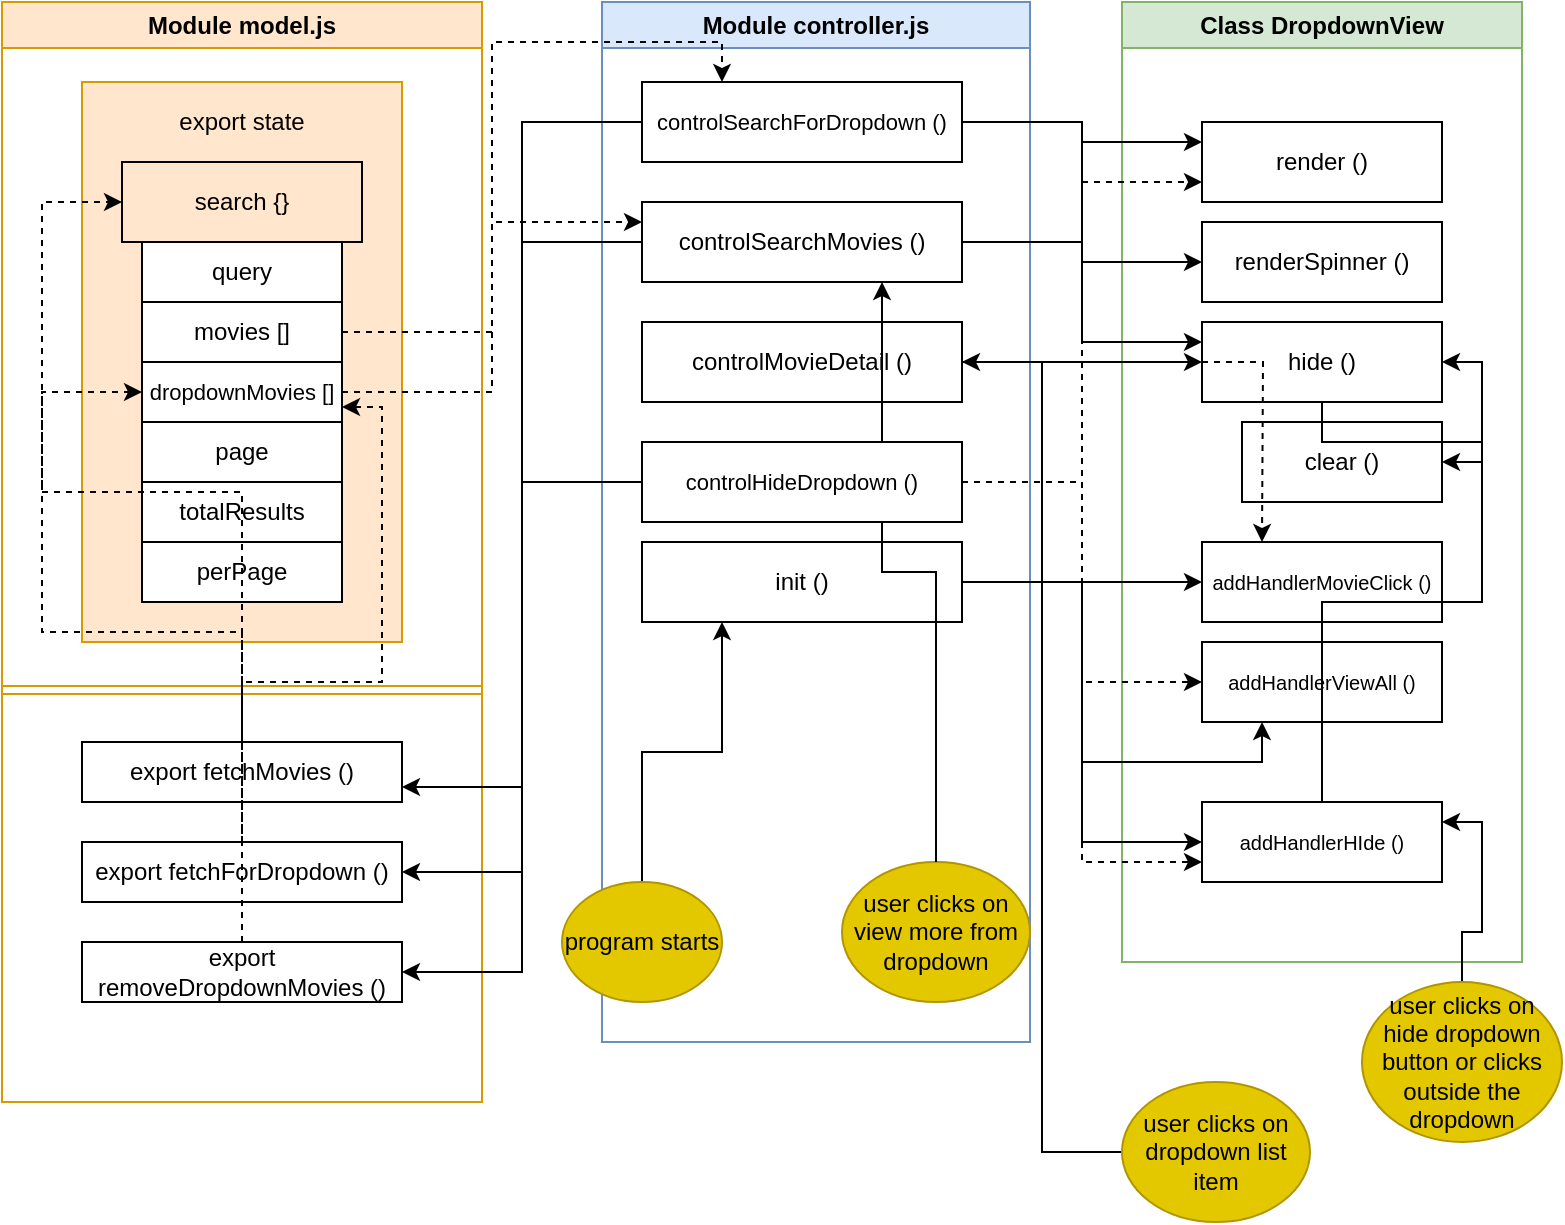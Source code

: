 <mxfile version="24.5.5" type="device">
  <diagram id="C5RBs43oDa-KdzZeNtuy" name="Page-1">
    <mxGraphModel dx="1386" dy="785" grid="1" gridSize="10" guides="1" tooltips="1" connect="1" arrows="1" fold="1" page="1" pageScale="1" pageWidth="827" pageHeight="1169" math="0" shadow="0">
      <root>
        <mxCell id="WIyWlLk6GJQsqaUBKTNV-0" />
        <mxCell id="WIyWlLk6GJQsqaUBKTNV-1" parent="WIyWlLk6GJQsqaUBKTNV-0" />
        <mxCell id="j2wF1yEvobAlZqIHey2o-0" value="Module model.js" style="swimlane;whiteSpace=wrap;html=1;fillColor=#ffe6cc;strokeColor=#d79b00;" parent="WIyWlLk6GJQsqaUBKTNV-1" vertex="1">
          <mxGeometry x="40" y="240" width="240" height="550" as="geometry">
            <mxRectangle x="60" y="240" width="130" height="30" as="alternateBounds" />
          </mxGeometry>
        </mxCell>
        <mxCell id="j2wF1yEvobAlZqIHey2o-13" value="" style="rounded=0;whiteSpace=wrap;html=1;fillColor=#ffe6cc;strokeColor=#d79b00;" parent="j2wF1yEvobAlZqIHey2o-0" vertex="1">
          <mxGeometry x="40" y="40" width="160" height="280" as="geometry" />
        </mxCell>
        <mxCell id="j2wF1yEvobAlZqIHey2o-10" value="export state" style="rounded=0;whiteSpace=wrap;html=1;strokeColor=none;fillColor=none;" parent="j2wF1yEvobAlZqIHey2o-0" vertex="1">
          <mxGeometry x="40" y="40" width="160" height="40" as="geometry" />
        </mxCell>
        <mxCell id="j2wF1yEvobAlZqIHey2o-11" value="search {}" style="rounded=0;whiteSpace=wrap;html=1;fillColor=none;" parent="j2wF1yEvobAlZqIHey2o-0" vertex="1">
          <mxGeometry x="60" y="80" width="120" height="40" as="geometry" />
        </mxCell>
        <mxCell id="j2wF1yEvobAlZqIHey2o-15" value="query" style="rounded=0;whiteSpace=wrap;html=1;" parent="j2wF1yEvobAlZqIHey2o-0" vertex="1">
          <mxGeometry x="70" y="120" width="100" height="30" as="geometry" />
        </mxCell>
        <mxCell id="j2wF1yEvobAlZqIHey2o-16" value="page" style="rounded=0;whiteSpace=wrap;html=1;" parent="j2wF1yEvobAlZqIHey2o-0" vertex="1">
          <mxGeometry x="70" y="210" width="100" height="30" as="geometry" />
        </mxCell>
        <mxCell id="j2wF1yEvobAlZqIHey2o-17" value="totalResults" style="rounded=0;whiteSpace=wrap;html=1;" parent="j2wF1yEvobAlZqIHey2o-0" vertex="1">
          <mxGeometry x="70" y="240" width="100" height="30" as="geometry" />
        </mxCell>
        <mxCell id="j2wF1yEvobAlZqIHey2o-14" value="movies []" style="rounded=0;whiteSpace=wrap;html=1;" parent="j2wF1yEvobAlZqIHey2o-0" vertex="1">
          <mxGeometry x="70" y="150" width="100" height="30" as="geometry" />
        </mxCell>
        <mxCell id="j2wF1yEvobAlZqIHey2o-18" value="perPage" style="rounded=0;whiteSpace=wrap;html=1;" parent="j2wF1yEvobAlZqIHey2o-0" vertex="1">
          <mxGeometry x="70" y="270" width="100" height="30" as="geometry" />
        </mxCell>
        <mxCell id="j2wF1yEvobAlZqIHey2o-21" value="" style="shape=link;html=1;rounded=0;fillColor=#ffe6cc;strokeColor=#d79b00;" parent="j2wF1yEvobAlZqIHey2o-0" edge="1">
          <mxGeometry width="100" relative="1" as="geometry">
            <mxPoint y="344" as="sourcePoint" />
            <mxPoint x="240" y="344" as="targetPoint" />
          </mxGeometry>
        </mxCell>
        <mxCell id="j2wF1yEvobAlZqIHey2o-75" style="edgeStyle=orthogonalEdgeStyle;rounded=0;orthogonalLoop=1;jettySize=auto;html=1;entryX=0;entryY=0.5;entryDx=0;entryDy=0;dashed=1;" parent="j2wF1yEvobAlZqIHey2o-0" source="j2wF1yEvobAlZqIHey2o-22" target="j2wF1yEvobAlZqIHey2o-11" edge="1">
          <mxGeometry relative="1" as="geometry" />
        </mxCell>
        <mxCell id="j2wF1yEvobAlZqIHey2o-22" value="export fetchMovies ()" style="rounded=0;whiteSpace=wrap;html=1;" parent="j2wF1yEvobAlZqIHey2o-0" vertex="1">
          <mxGeometry x="40" y="370" width="160" height="30" as="geometry" />
        </mxCell>
        <mxCell id="cNOYylRLsBnJIxg2Foow-7" style="edgeStyle=orthogonalEdgeStyle;rounded=0;orthogonalLoop=1;jettySize=auto;html=1;entryX=0;entryY=0.5;entryDx=0;entryDy=0;dashed=1;" parent="j2wF1yEvobAlZqIHey2o-0" source="cNOYylRLsBnJIxg2Foow-3" target="cNOYylRLsBnJIxg2Foow-4" edge="1">
          <mxGeometry relative="1" as="geometry" />
        </mxCell>
        <mxCell id="cNOYylRLsBnJIxg2Foow-3" value="export fetchForDropdown ()" style="rounded=0;whiteSpace=wrap;html=1;" parent="j2wF1yEvobAlZqIHey2o-0" vertex="1">
          <mxGeometry x="40" y="420" width="160" height="30" as="geometry" />
        </mxCell>
        <mxCell id="cNOYylRLsBnJIxg2Foow-4" value="&lt;font style=&quot;font-size: 11px;&quot;&gt;dropdownMovies []&lt;/font&gt;" style="rounded=0;whiteSpace=wrap;html=1;" parent="j2wF1yEvobAlZqIHey2o-0" vertex="1">
          <mxGeometry x="70" y="180" width="100" height="30" as="geometry" />
        </mxCell>
        <mxCell id="2qc5O1PJl2AwzNCXgz8R-11" style="edgeStyle=orthogonalEdgeStyle;rounded=0;orthogonalLoop=1;jettySize=auto;html=1;entryX=1;entryY=0.75;entryDx=0;entryDy=0;dashed=1;" parent="j2wF1yEvobAlZqIHey2o-0" source="2qc5O1PJl2AwzNCXgz8R-6" target="cNOYylRLsBnJIxg2Foow-4" edge="1">
          <mxGeometry relative="1" as="geometry" />
        </mxCell>
        <mxCell id="2qc5O1PJl2AwzNCXgz8R-6" value="export removeDropdownMovies ()" style="rounded=0;whiteSpace=wrap;html=1;" parent="j2wF1yEvobAlZqIHey2o-0" vertex="1">
          <mxGeometry x="40" y="470" width="160" height="30" as="geometry" />
        </mxCell>
        <mxCell id="j2wF1yEvobAlZqIHey2o-65" value="Module controller.js" style="swimlane;whiteSpace=wrap;html=1;fillColor=#dae8fc;strokeColor=#6c8ebf;" parent="WIyWlLk6GJQsqaUBKTNV-1" vertex="1">
          <mxGeometry x="340" y="240" width="214" height="520" as="geometry" />
        </mxCell>
        <mxCell id="j2wF1yEvobAlZqIHey2o-73" value="controlSearchMovies ()" style="rounded=0;whiteSpace=wrap;html=1;" parent="j2wF1yEvobAlZqIHey2o-65" vertex="1">
          <mxGeometry x="20" y="100" width="160" height="40" as="geometry" />
        </mxCell>
        <mxCell id="j2wF1yEvobAlZqIHey2o-109" value="init ()" style="rounded=0;whiteSpace=wrap;html=1;" parent="j2wF1yEvobAlZqIHey2o-65" vertex="1">
          <mxGeometry x="20" y="270" width="160" height="40" as="geometry" />
        </mxCell>
        <mxCell id="nKdIDLAd0Kqf9yiSCGQ2-2" value="&lt;font style=&quot;font-size: 11px;&quot;&gt;controlSearchForDropdown ()&lt;/font&gt;" style="rounded=0;whiteSpace=wrap;html=1;" parent="j2wF1yEvobAlZqIHey2o-65" vertex="1">
          <mxGeometry x="20" y="40" width="160" height="40" as="geometry" />
        </mxCell>
        <mxCell id="lwlHNxMYn8pmXtizZnmh-16" value="user clicks on view more from dropdown" style="ellipse;whiteSpace=wrap;html=1;fillColor=#e3c800;strokeColor=#B09500;fontColor=#000000;" parent="j2wF1yEvobAlZqIHey2o-65" vertex="1">
          <mxGeometry x="120" y="430" width="94" height="70" as="geometry" />
        </mxCell>
        <mxCell id="lwlHNxMYn8pmXtizZnmh-19" value="controlMovieDetail ()" style="rounded=0;whiteSpace=wrap;html=1;" parent="j2wF1yEvobAlZqIHey2o-65" vertex="1">
          <mxGeometry x="20" y="160" width="160" height="40" as="geometry" />
        </mxCell>
        <mxCell id="lwlHNxMYn8pmXtizZnmh-17" style="edgeStyle=orthogonalEdgeStyle;rounded=0;orthogonalLoop=1;jettySize=auto;html=1;entryX=0.75;entryY=1;entryDx=0;entryDy=0;" parent="j2wF1yEvobAlZqIHey2o-65" source="lwlHNxMYn8pmXtizZnmh-16" target="j2wF1yEvobAlZqIHey2o-73" edge="1">
          <mxGeometry relative="1" as="geometry" />
        </mxCell>
        <mxCell id="2qc5O1PJl2AwzNCXgz8R-5" value="&lt;font style=&quot;font-size: 11px;&quot;&gt;controlHide&lt;/font&gt;&lt;span style=&quot;background-color: initial; font-size: 11px;&quot;&gt;Dropdown ()&lt;/span&gt;" style="rounded=0;whiteSpace=wrap;html=1;" parent="j2wF1yEvobAlZqIHey2o-65" vertex="1">
          <mxGeometry x="20" y="220" width="160" height="40" as="geometry" />
        </mxCell>
        <mxCell id="j2wF1yEvobAlZqIHey2o-74" style="edgeStyle=orthogonalEdgeStyle;rounded=0;orthogonalLoop=1;jettySize=auto;html=1;entryX=1;entryY=0.75;entryDx=0;entryDy=0;" parent="WIyWlLk6GJQsqaUBKTNV-1" source="j2wF1yEvobAlZqIHey2o-73" target="j2wF1yEvobAlZqIHey2o-22" edge="1">
          <mxGeometry relative="1" as="geometry" />
        </mxCell>
        <mxCell id="j2wF1yEvobAlZqIHey2o-111" style="edgeStyle=orthogonalEdgeStyle;rounded=0;orthogonalLoop=1;jettySize=auto;html=1;entryX=0.25;entryY=1;entryDx=0;entryDy=0;" parent="WIyWlLk6GJQsqaUBKTNV-1" source="j2wF1yEvobAlZqIHey2o-110" target="j2wF1yEvobAlZqIHey2o-109" edge="1">
          <mxGeometry relative="1" as="geometry" />
        </mxCell>
        <mxCell id="j2wF1yEvobAlZqIHey2o-110" value="program starts" style="ellipse;whiteSpace=wrap;html=1;fillColor=#e3c800;strokeColor=#B09500;fontColor=#000000;" parent="WIyWlLk6GJQsqaUBKTNV-1" vertex="1">
          <mxGeometry x="320" y="680" width="80" height="60" as="geometry" />
        </mxCell>
        <mxCell id="j2wF1yEvobAlZqIHey2o-115" style="edgeStyle=orthogonalEdgeStyle;rounded=0;orthogonalLoop=1;jettySize=auto;html=1;entryX=0;entryY=0.25;entryDx=0;entryDy=0;dashed=1;" parent="WIyWlLk6GJQsqaUBKTNV-1" source="j2wF1yEvobAlZqIHey2o-14" target="j2wF1yEvobAlZqIHey2o-73" edge="1">
          <mxGeometry relative="1" as="geometry" />
        </mxCell>
        <mxCell id="cNOYylRLsBnJIxg2Foow-6" style="edgeStyle=orthogonalEdgeStyle;rounded=0;orthogonalLoop=1;jettySize=auto;html=1;entryX=1;entryY=0.5;entryDx=0;entryDy=0;" parent="WIyWlLk6GJQsqaUBKTNV-1" source="nKdIDLAd0Kqf9yiSCGQ2-2" target="cNOYylRLsBnJIxg2Foow-3" edge="1">
          <mxGeometry relative="1" as="geometry" />
        </mxCell>
        <mxCell id="lwlHNxMYn8pmXtizZnmh-0" value="Class DropdownView" style="swimlane;whiteSpace=wrap;html=1;fillColor=#d5e8d4;strokeColor=#82b366;" parent="WIyWlLk6GJQsqaUBKTNV-1" vertex="1">
          <mxGeometry x="600" y="240" width="200" height="480" as="geometry" />
        </mxCell>
        <mxCell id="lwlHNxMYn8pmXtizZnmh-3" value="render ()" style="rounded=0;whiteSpace=wrap;html=1;" parent="lwlHNxMYn8pmXtizZnmh-0" vertex="1">
          <mxGeometry x="40" y="60" width="120" height="40" as="geometry" />
        </mxCell>
        <mxCell id="lwlHNxMYn8pmXtizZnmh-4" value="renderSpinner ()" style="rounded=0;whiteSpace=wrap;html=1;" parent="lwlHNxMYn8pmXtizZnmh-0" vertex="1">
          <mxGeometry x="40" y="110" width="120" height="40" as="geometry" />
        </mxCell>
        <mxCell id="lwlHNxMYn8pmXtizZnmh-12" value="&lt;font style=&quot;font-size: 10px;&quot;&gt;addHandlerMovieClick ()&lt;/font&gt;" style="rounded=0;whiteSpace=wrap;html=1;" parent="lwlHNxMYn8pmXtizZnmh-0" vertex="1">
          <mxGeometry x="40" y="270" width="120" height="40" as="geometry" />
        </mxCell>
        <mxCell id="lwlHNxMYn8pmXtizZnmh-14" value="&lt;font style=&quot;font-size: 10px;&quot;&gt;addHandlerViewAll ()&lt;/font&gt;" style="rounded=0;whiteSpace=wrap;html=1;" parent="lwlHNxMYn8pmXtizZnmh-0" vertex="1">
          <mxGeometry x="40" y="320" width="120" height="40" as="geometry" />
        </mxCell>
        <mxCell id="lwlHNxMYn8pmXtizZnmh-28" value="hide ()" style="rounded=0;whiteSpace=wrap;html=1;" parent="lwlHNxMYn8pmXtizZnmh-0" vertex="1">
          <mxGeometry x="40" y="160" width="120" height="40" as="geometry" />
        </mxCell>
        <mxCell id="lwlHNxMYn8pmXtizZnmh-32" value="clear ()" style="rounded=0;whiteSpace=wrap;html=1;" parent="lwlHNxMYn8pmXtizZnmh-0" vertex="1">
          <mxGeometry x="60" y="210" width="100" height="40" as="geometry" />
        </mxCell>
        <mxCell id="lwlHNxMYn8pmXtizZnmh-34" style="edgeStyle=orthogonalEdgeStyle;rounded=0;orthogonalLoop=1;jettySize=auto;html=1;entryX=1;entryY=0.5;entryDx=0;entryDy=0;" parent="lwlHNxMYn8pmXtizZnmh-0" source="lwlHNxMYn8pmXtizZnmh-28" target="lwlHNxMYn8pmXtizZnmh-32" edge="1">
          <mxGeometry relative="1" as="geometry" />
        </mxCell>
        <mxCell id="2qc5O1PJl2AwzNCXgz8R-2" style="edgeStyle=orthogonalEdgeStyle;rounded=0;orthogonalLoop=1;jettySize=auto;html=1;entryX=1;entryY=0.5;entryDx=0;entryDy=0;" parent="lwlHNxMYn8pmXtizZnmh-0" source="2qc5O1PJl2AwzNCXgz8R-1" target="lwlHNxMYn8pmXtizZnmh-28" edge="1">
          <mxGeometry relative="1" as="geometry" />
        </mxCell>
        <mxCell id="2qc5O1PJl2AwzNCXgz8R-1" value="&lt;font style=&quot;font-size: 10px;&quot;&gt;addHandlerHIde ()&lt;/font&gt;" style="rounded=0;whiteSpace=wrap;html=1;" parent="lwlHNxMYn8pmXtizZnmh-0" vertex="1">
          <mxGeometry x="40" y="400" width="120" height="40" as="geometry" />
        </mxCell>
        <mxCell id="lwlHNxMYn8pmXtizZnmh-5" style="edgeStyle=orthogonalEdgeStyle;rounded=0;orthogonalLoop=1;jettySize=auto;html=1;entryX=0;entryY=0.5;entryDx=0;entryDy=0;" parent="WIyWlLk6GJQsqaUBKTNV-1" source="nKdIDLAd0Kqf9yiSCGQ2-2" target="lwlHNxMYn8pmXtizZnmh-4" edge="1">
          <mxGeometry relative="1" as="geometry" />
        </mxCell>
        <mxCell id="lwlHNxMYn8pmXtizZnmh-6" style="edgeStyle=orthogonalEdgeStyle;rounded=0;orthogonalLoop=1;jettySize=auto;html=1;entryX=0;entryY=0.25;entryDx=0;entryDy=0;" parent="WIyWlLk6GJQsqaUBKTNV-1" source="nKdIDLAd0Kqf9yiSCGQ2-2" target="lwlHNxMYn8pmXtizZnmh-3" edge="1">
          <mxGeometry relative="1" as="geometry" />
        </mxCell>
        <mxCell id="lwlHNxMYn8pmXtizZnmh-7" style="edgeStyle=orthogonalEdgeStyle;rounded=0;orthogonalLoop=1;jettySize=auto;html=1;entryX=0.25;entryY=0;entryDx=0;entryDy=0;dashed=1;" parent="WIyWlLk6GJQsqaUBKTNV-1" source="cNOYylRLsBnJIxg2Foow-4" target="nKdIDLAd0Kqf9yiSCGQ2-2" edge="1">
          <mxGeometry relative="1" as="geometry" />
        </mxCell>
        <mxCell id="lwlHNxMYn8pmXtizZnmh-8" style="edgeStyle=orthogonalEdgeStyle;rounded=0;orthogonalLoop=1;jettySize=auto;html=1;entryX=0;entryY=0.75;entryDx=0;entryDy=0;dashed=1;" parent="WIyWlLk6GJQsqaUBKTNV-1" source="nKdIDLAd0Kqf9yiSCGQ2-2" target="lwlHNxMYn8pmXtizZnmh-3" edge="1">
          <mxGeometry relative="1" as="geometry" />
        </mxCell>
        <mxCell id="lwlHNxMYn8pmXtizZnmh-15" style="edgeStyle=orthogonalEdgeStyle;rounded=0;orthogonalLoop=1;jettySize=auto;html=1;entryX=0;entryY=0.5;entryDx=0;entryDy=0;dashed=1;" parent="WIyWlLk6GJQsqaUBKTNV-1" source="j2wF1yEvobAlZqIHey2o-73" target="lwlHNxMYn8pmXtizZnmh-14" edge="1">
          <mxGeometry relative="1" as="geometry" />
        </mxCell>
        <mxCell id="lwlHNxMYn8pmXtizZnmh-20" style="edgeStyle=orthogonalEdgeStyle;rounded=0;orthogonalLoop=1;jettySize=auto;html=1;entryX=1;entryY=0.5;entryDx=0;entryDy=0;" parent="WIyWlLk6GJQsqaUBKTNV-1" source="lwlHNxMYn8pmXtizZnmh-18" target="lwlHNxMYn8pmXtizZnmh-19" edge="1">
          <mxGeometry relative="1" as="geometry" />
        </mxCell>
        <mxCell id="lwlHNxMYn8pmXtizZnmh-18" value="user clicks on dropdown list item" style="ellipse;whiteSpace=wrap;html=1;fillColor=#e3c800;strokeColor=#B09500;fontColor=#000000;" parent="WIyWlLk6GJQsqaUBKTNV-1" vertex="1">
          <mxGeometry x="600" y="780" width="94" height="70" as="geometry" />
        </mxCell>
        <mxCell id="lwlHNxMYn8pmXtizZnmh-21" style="edgeStyle=orthogonalEdgeStyle;rounded=0;orthogonalLoop=1;jettySize=auto;html=1;entryX=0;entryY=0.5;entryDx=0;entryDy=0;" parent="WIyWlLk6GJQsqaUBKTNV-1" source="j2wF1yEvobAlZqIHey2o-109" target="lwlHNxMYn8pmXtizZnmh-12" edge="1">
          <mxGeometry relative="1" as="geometry" />
        </mxCell>
        <mxCell id="lwlHNxMYn8pmXtizZnmh-22" style="edgeStyle=orthogonalEdgeStyle;rounded=0;orthogonalLoop=1;jettySize=auto;html=1;entryX=0.25;entryY=1;entryDx=0;entryDy=0;" parent="WIyWlLk6GJQsqaUBKTNV-1" source="j2wF1yEvobAlZqIHey2o-109" target="lwlHNxMYn8pmXtizZnmh-14" edge="1">
          <mxGeometry relative="1" as="geometry" />
        </mxCell>
        <mxCell id="lwlHNxMYn8pmXtizZnmh-29" style="edgeStyle=orthogonalEdgeStyle;rounded=0;orthogonalLoop=1;jettySize=auto;html=1;" parent="WIyWlLk6GJQsqaUBKTNV-1" source="lwlHNxMYn8pmXtizZnmh-19" target="lwlHNxMYn8pmXtizZnmh-28" edge="1">
          <mxGeometry relative="1" as="geometry" />
        </mxCell>
        <mxCell id="lwlHNxMYn8pmXtizZnmh-30" style="edgeStyle=orthogonalEdgeStyle;rounded=0;orthogonalLoop=1;jettySize=auto;html=1;entryX=0;entryY=0.25;entryDx=0;entryDy=0;" parent="WIyWlLk6GJQsqaUBKTNV-1" source="j2wF1yEvobAlZqIHey2o-73" target="lwlHNxMYn8pmXtizZnmh-28" edge="1">
          <mxGeometry relative="1" as="geometry" />
        </mxCell>
        <mxCell id="2qc5O1PJl2AwzNCXgz8R-0" style="edgeStyle=orthogonalEdgeStyle;rounded=0;orthogonalLoop=1;jettySize=auto;html=1;dashed=1;" parent="WIyWlLk6GJQsqaUBKTNV-1" source="lwlHNxMYn8pmXtizZnmh-19" edge="1">
          <mxGeometry relative="1" as="geometry">
            <mxPoint x="670" y="510" as="targetPoint" />
          </mxGeometry>
        </mxCell>
        <mxCell id="2qc5O1PJl2AwzNCXgz8R-4" style="edgeStyle=orthogonalEdgeStyle;rounded=0;orthogonalLoop=1;jettySize=auto;html=1;entryX=1;entryY=0.25;entryDx=0;entryDy=0;" parent="WIyWlLk6GJQsqaUBKTNV-1" source="2qc5O1PJl2AwzNCXgz8R-3" target="2qc5O1PJl2AwzNCXgz8R-1" edge="1">
          <mxGeometry relative="1" as="geometry" />
        </mxCell>
        <mxCell id="2qc5O1PJl2AwzNCXgz8R-3" value="user clicks on hide dropdown button or clicks outside the dropdown" style="ellipse;whiteSpace=wrap;html=1;fillColor=#e3c800;strokeColor=#B09500;fontColor=#000000;" parent="WIyWlLk6GJQsqaUBKTNV-1" vertex="1">
          <mxGeometry x="720" y="730" width="100" height="80" as="geometry" />
        </mxCell>
        <mxCell id="2qc5O1PJl2AwzNCXgz8R-7" style="edgeStyle=orthogonalEdgeStyle;rounded=0;orthogonalLoop=1;jettySize=auto;html=1;entryX=1;entryY=0.5;entryDx=0;entryDy=0;" parent="WIyWlLk6GJQsqaUBKTNV-1" source="2qc5O1PJl2AwzNCXgz8R-5" target="2qc5O1PJl2AwzNCXgz8R-6" edge="1">
          <mxGeometry relative="1" as="geometry" />
        </mxCell>
        <mxCell id="2qc5O1PJl2AwzNCXgz8R-9" style="edgeStyle=orthogonalEdgeStyle;rounded=0;orthogonalLoop=1;jettySize=auto;html=1;entryX=0;entryY=0.75;entryDx=0;entryDy=0;dashed=1;" parent="WIyWlLk6GJQsqaUBKTNV-1" source="2qc5O1PJl2AwzNCXgz8R-5" target="2qc5O1PJl2AwzNCXgz8R-1" edge="1">
          <mxGeometry relative="1" as="geometry" />
        </mxCell>
        <mxCell id="2qc5O1PJl2AwzNCXgz8R-12" style="edgeStyle=orthogonalEdgeStyle;rounded=0;orthogonalLoop=1;jettySize=auto;html=1;entryX=0;entryY=0.5;entryDx=0;entryDy=0;" parent="WIyWlLk6GJQsqaUBKTNV-1" source="j2wF1yEvobAlZqIHey2o-109" target="2qc5O1PJl2AwzNCXgz8R-1" edge="1">
          <mxGeometry relative="1" as="geometry" />
        </mxCell>
      </root>
    </mxGraphModel>
  </diagram>
</mxfile>
